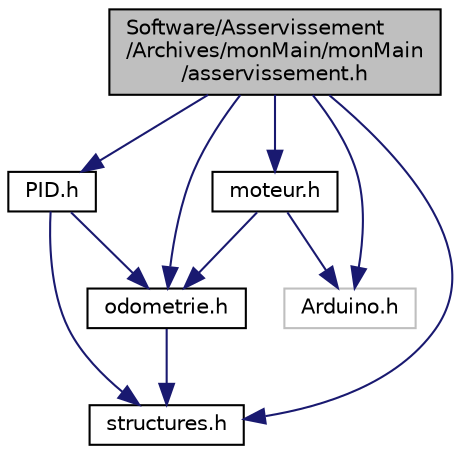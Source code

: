 digraph "Software/Asservissement/Archives/monMain/monMain/asservissement.h"
{
  edge [fontname="Helvetica",fontsize="10",labelfontname="Helvetica",labelfontsize="10"];
  node [fontname="Helvetica",fontsize="10",shape=record];
  Node1 [label="Software/Asservissement\l/Archives/monMain/monMain\l/asservissement.h",height=0.2,width=0.4,color="black", fillcolor="grey75", style="filled" fontcolor="black"];
  Node1 -> Node2 [color="midnightblue",fontsize="10",style="solid",fontname="Helvetica"];
  Node2 [label="structures.h",height=0.2,width=0.4,color="black", fillcolor="white", style="filled",URL="$mon_main_2mon_main_2structures_8h.html"];
  Node1 -> Node3 [color="midnightblue",fontsize="10",style="solid",fontname="Helvetica"];
  Node3 [label="odometrie.h",height=0.2,width=0.4,color="black", fillcolor="white", style="filled",URL="$mon_main_2mon_main_2odometrie_8h.html"];
  Node3 -> Node2 [color="midnightblue",fontsize="10",style="solid",fontname="Helvetica"];
  Node1 -> Node4 [color="midnightblue",fontsize="10",style="solid",fontname="Helvetica"];
  Node4 [label="moteur.h",height=0.2,width=0.4,color="black", fillcolor="white", style="filled",URL="$mon_main_2mon_main_2moteur_8h.html"];
  Node4 -> Node3 [color="midnightblue",fontsize="10",style="solid",fontname="Helvetica"];
  Node4 -> Node5 [color="midnightblue",fontsize="10",style="solid",fontname="Helvetica"];
  Node5 [label="Arduino.h",height=0.2,width=0.4,color="grey75", fillcolor="white", style="filled"];
  Node1 -> Node6 [color="midnightblue",fontsize="10",style="solid",fontname="Helvetica"];
  Node6 [label="PID.h",height=0.2,width=0.4,color="black", fillcolor="white", style="filled",URL="$mon_main_2mon_main_2_p_i_d_8h.html"];
  Node6 -> Node2 [color="midnightblue",fontsize="10",style="solid",fontname="Helvetica"];
  Node6 -> Node3 [color="midnightblue",fontsize="10",style="solid",fontname="Helvetica"];
  Node1 -> Node5 [color="midnightblue",fontsize="10",style="solid",fontname="Helvetica"];
}
